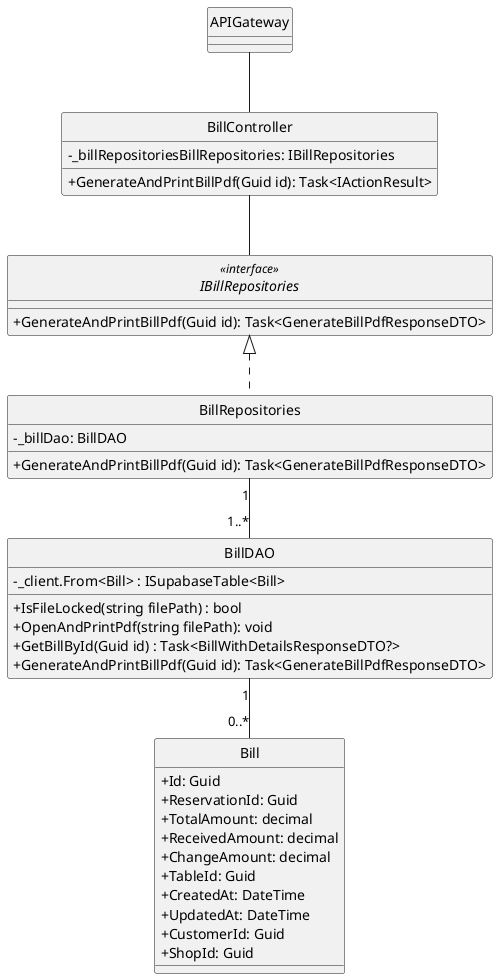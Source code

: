 @startuml
hide circle
skinparam classAttributeIconSize 0

class APIGateway {
}

class BillController {
    - _billRepositoriesBillRepositories: IBillRepositories
    + GenerateAndPrintBillPdf(Guid id): Task<IActionResult>
}

interface IBillRepositories<<interface>> {
    + GenerateAndPrintBillPdf(Guid id): Task<GenerateBillPdfResponseDTO>
}

class BillRepositories {
    - _billDao: BillDAO
    + GenerateAndPrintBillPdf(Guid id): Task<GenerateBillPdfResponseDTO>
}

class BillDAO {
    - _client.From<Bill> : ISupabaseTable<Bill>
    + IsFileLocked(string filePath) : bool
    + OpenAndPrintPdf(string filePath): void
    + GetBillById(Guid id) : Task<BillWithDetailsResponseDTO?> 
    + GenerateAndPrintBillPdf(Guid id): Task<GenerateBillPdfResponseDTO>
}

class Bill {
    + Id: Guid
    + ReservationId: Guid
    + TotalAmount: decimal
    + ReceivedAmount: decimal
    + ChangeAmount: decimal
    + TableId: Guid
    + CreatedAt: DateTime
    + UpdatedAt: DateTime
    + CustomerId: Guid
    + ShopId: Guid
}

APIGateway -- BillController
BillController -- IBillRepositories
IBillRepositories <|.. BillRepositories
BillRepositories "1" -- "1..*" BillDAO
BillDAO "1" -- "0..*" Bill


@enduml
